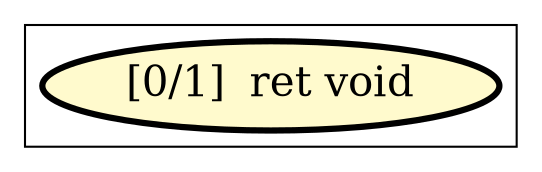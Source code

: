 
digraph G {





subgraph cluster0 {


node443 [penwidth=3.0,fontsize=20,fillcolor=lemonchiffon,label="[0/1]  ret void",shape=ellipse,style=filled ]



}

}
